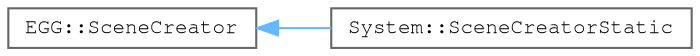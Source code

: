 digraph "Graphical Class Hierarchy"
{
 // LATEX_PDF_SIZE
  bgcolor="transparent";
  edge [fontname=FreeMono,fontsize=10,labelfontname=FreeMono,labelfontsize=10];
  node [fontname=FreeMono,fontsize=10,shape=box,height=0.2,width=0.4];
  rankdir="LR";
  Node0 [label="EGG::SceneCreator",height=0.2,width=0.4,color="grey40", fillcolor="white", style="filled",URL="$class_e_g_g_1_1_scene_creator.html",tooltip=" "];
  Node0 -> Node1 [dir="back",color="steelblue1",style="solid"];
  Node1 [label="System::SceneCreatorStatic",height=0.2,width=0.4,color="grey40", fillcolor="white", style="filled",URL="$class_system_1_1_scene_creator_static.html",tooltip="Static scene creator starts the boostrap scene."];
}

